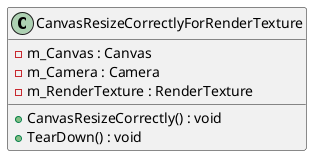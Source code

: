@startuml
class CanvasResizeCorrectlyForRenderTexture {
    - m_Canvas : Canvas
    - m_Camera : Camera
    - m_RenderTexture : RenderTexture
    + CanvasResizeCorrectly() : void
    + TearDown() : void
}
@enduml
